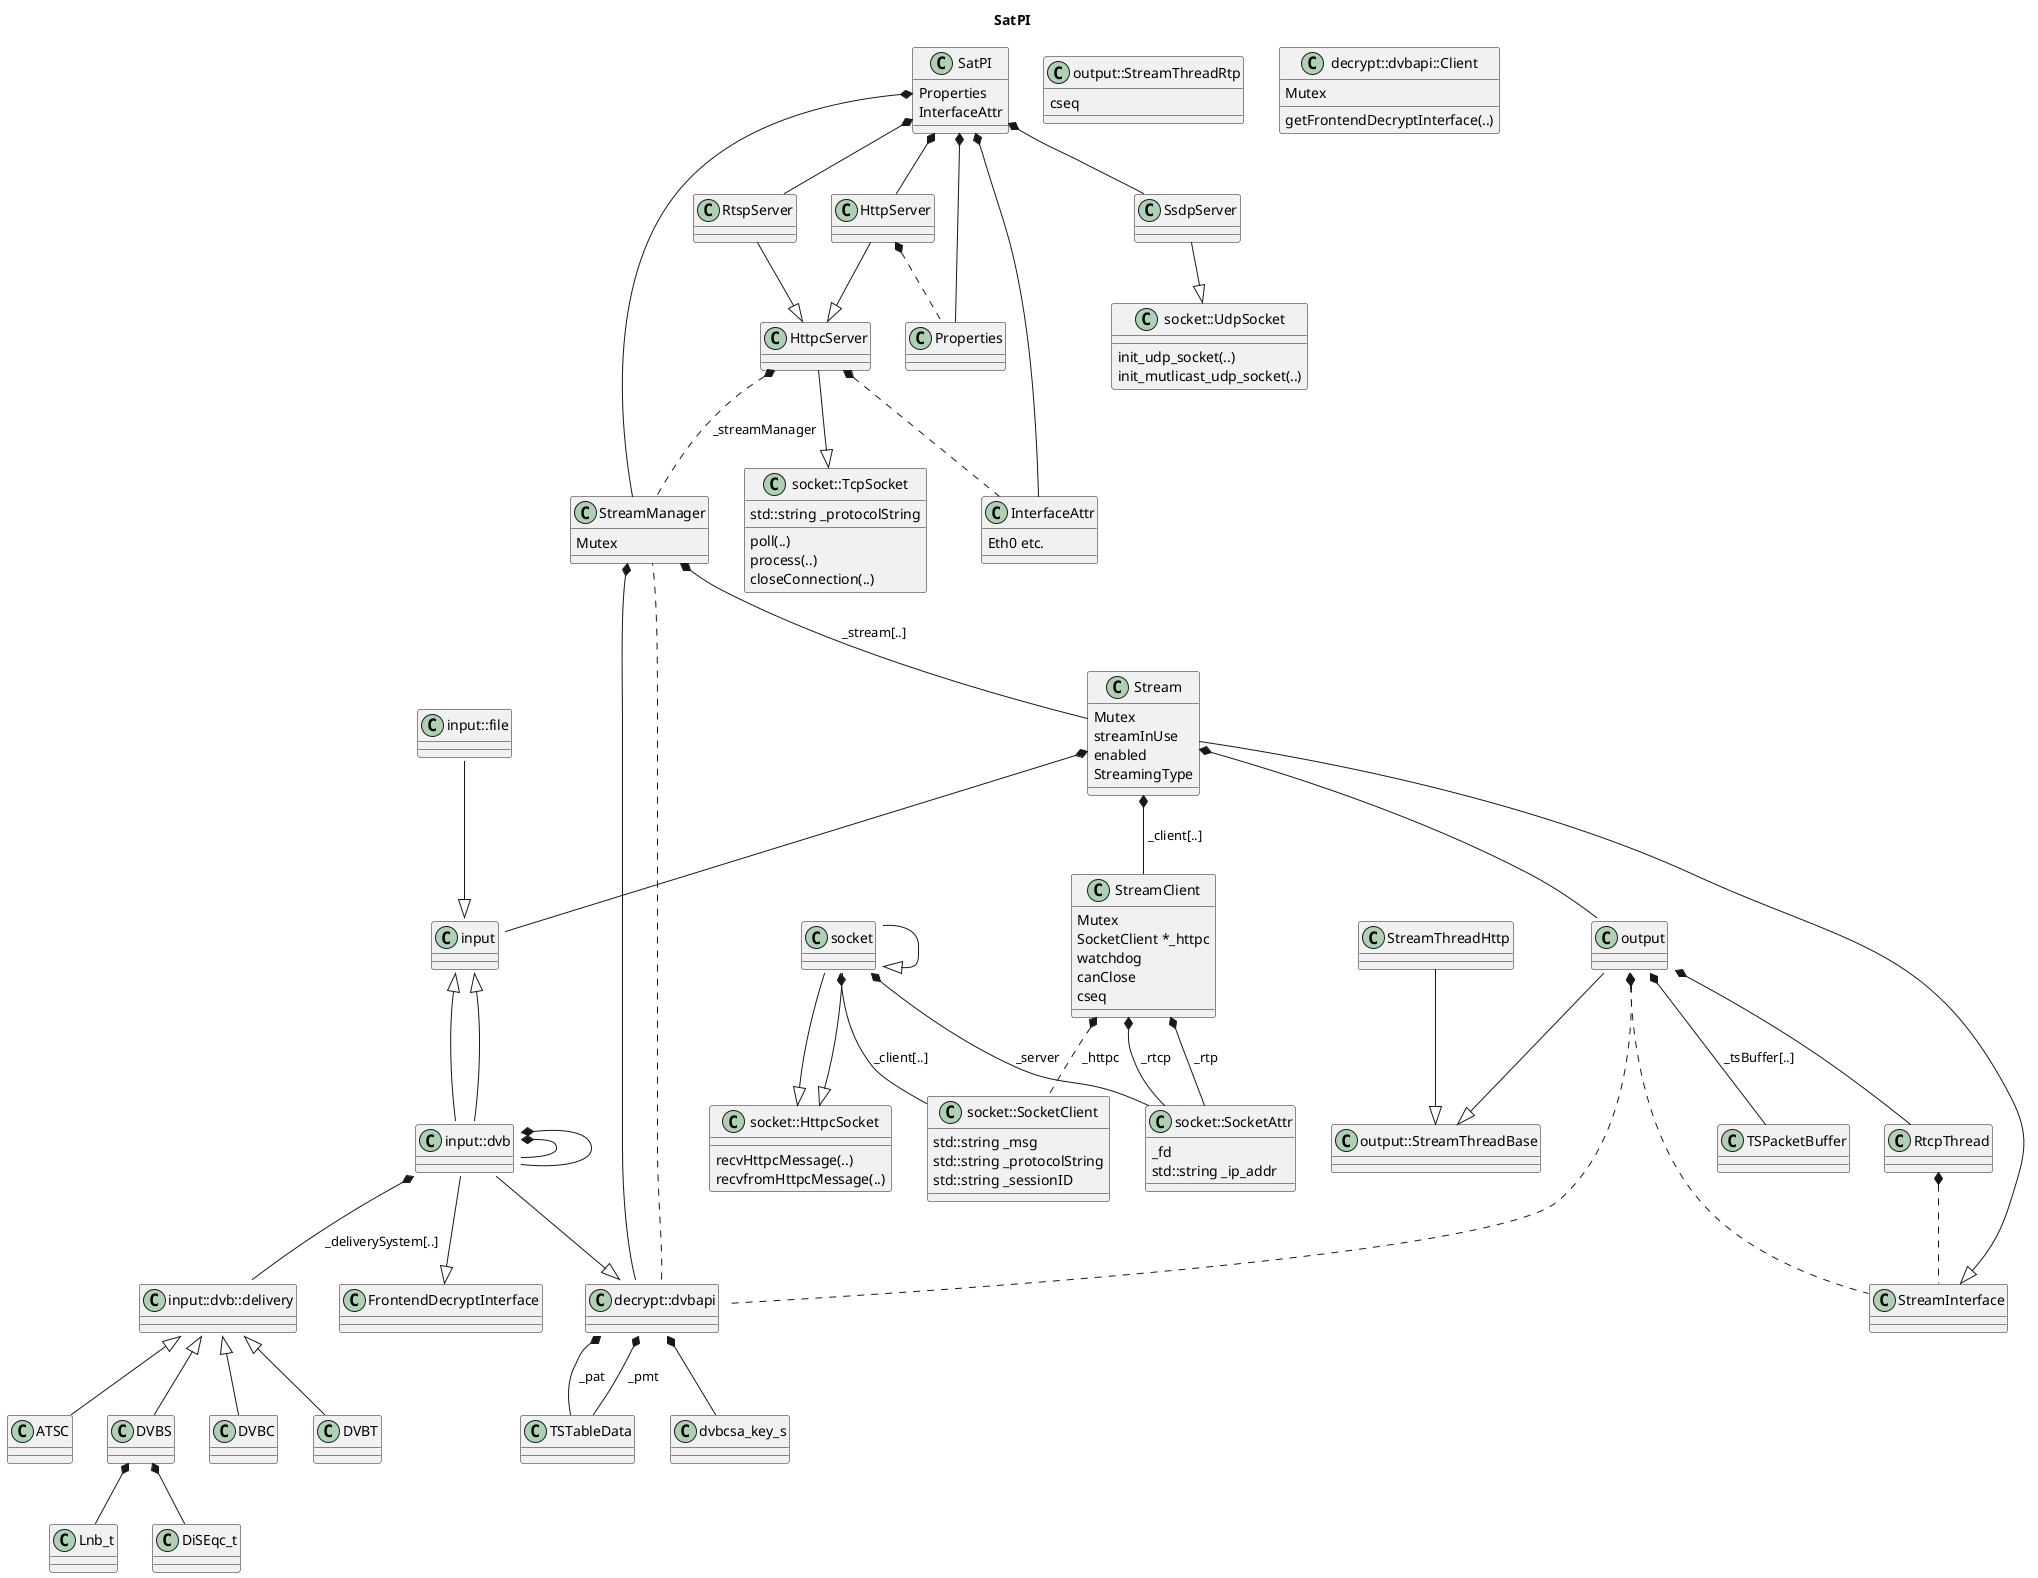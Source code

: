 @startuml

hide footbox

title SatPI

SatPI *-- StreamManager
SatPI *-- RtspServer
SatPI *-- HttpServer
SatPI *-- SsdpServer
SatPI *-- Properties
SatPI *-- InterfaceAttr


class SatPI {
  Properties
  InterfaceAttr
}

class InterfaceAttr {
  Eth0 etc.
}

class socket::HttpcSocket {
  recvHttpcMessage(..)
  recvfromHttpcMessage(..)
}

socket::SocketClient --|> socket::SocketAttr
class socket::SocketClient {
  std::string _msg
  std::string _protocolString
  std::string _sessionID
}

class socket::SocketAttr {
  _fd
  std::string _ip_addr
}

socket::TcpSocket --|> socket::HttpcSocket
socket::TcpSocket *-- socket::SocketAttr : "_server"
socket::TcpSocket *-- socket::SocketClient : "_client[..]"
class socket::TcpSocket {
  poll(..)
  process(..)
  closeConnection(..)
  std::string _protocolString
}

socket::UdpSocket --|> socket::HttpcSocket
class socket::UdpSocket {
  init_udp_socket(..)
  init_mutlicast_udp_socket(..)
}

SsdpServer --|> socket::UdpSocket

RtspServer --|> HttpcServer

HttpServer --|> HttpcServer
HttpServer *.. Properties

HttpcServer --|> socket::TcpSocket
HttpcServer *.. StreamManager : "_streamManager"
HttpcServer *.. InterfaceAttr

Stream --|> StreamInterface
Stream *-- StreamClient : " _client[..] "
Stream *-- input::Device
Stream *-- output::StreamThreadBase
class Stream {
  Mutex
  streamInUse
  enabled
  StreamingType
}

StreamManager *-- Stream : " _stream[..] "
StreamManager *-- decrypt::dvbapi::Client
class StreamManager {
  Mutex
}

StreamClient *-- socket::SocketAttr : " _rtp "
StreamClient *-- socket::SocketAttr : " _rtcp "
StreamClient *.. socket::SocketClient : " _httpc "
class StreamClient {
  Mutex
  SocketClient *_httpc
  watchdog
  canClose
  cseq
}

output::StreamThreadBase *.. decrypt::dvbapi::Client
output::StreamThreadBase *-- TSPacketBuffer : " _tsBuffer[..] "
output::StreamThreadBase *.. StreamInterface
class output::StreamThreadBase {
}


output::StreamThreadRtp --|> output::StreamThreadBase
output::StreamThreadRtp *-- RtcpThread
class output::StreamThreadRtp {
  cseq
}

RtcpThread *.. StreamInterface
class RtcpThread {
}

StreamThreadHttp --|> output::StreamThreadBase

decrypt::dvbapi::Client  .  StreamManager
class decrypt::dvbapi::Client {
  Mutex
  getFrontendDecryptInterface(..)
}

input::file::TSReader --|> input::Device

input::Device <|-- input::dvb::Frontend

input::dvb::Frontend --|> FrontendDecryptInterface
input::dvb::Frontend *-- input::dvb::delivery::System : " _deliverySystem[..] "
input::dvb::Frontend *-- input::dvb::FrontendData


input::dvb::delivery::System <|-- DVBS
input::dvb::delivery::System <|-- DVBC
input::dvb::delivery::System <|-- DVBT
input::dvb::delivery::System <|-- ATSC


DVBS *-- Lnb_t
DVBS *-- DiSEqc_t

decrypt::dvbapi::ClientProperties *-- dvbcsa_key_s
decrypt::dvbapi::ClientProperties *-- TSTableData : " _pat "
decrypt::dvbapi::ClientProperties *-- TSTableData : " _pmt "

input::DeviceData <|-- input::dvb::FrontendData

input::dvb::FrontendData --|> decrypt::dvbapi::ClientProperties
input::dvb::FrontendData *-- input::dvb::PidTable

@enduml

